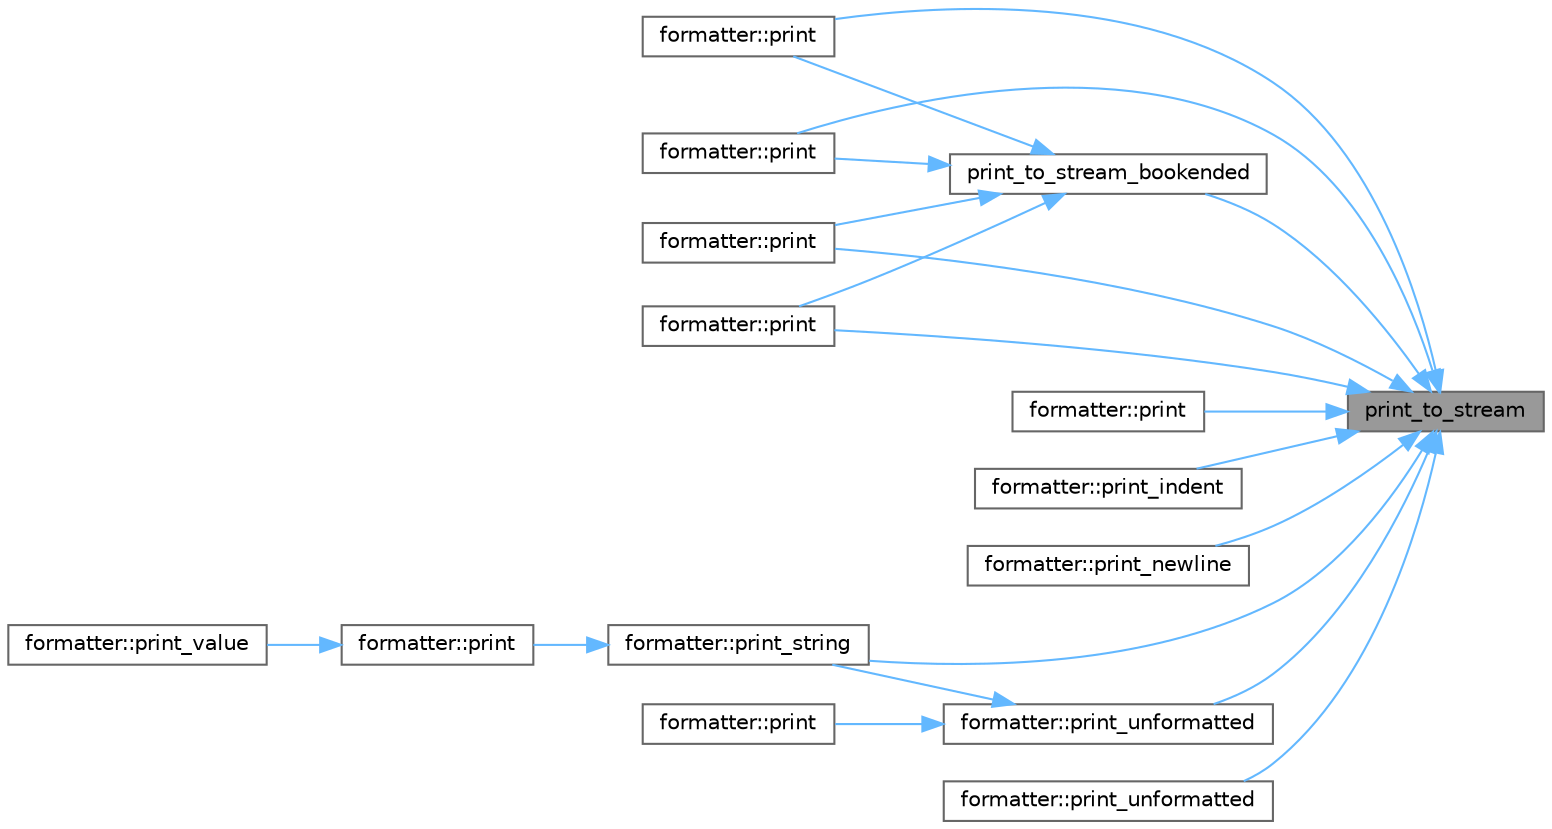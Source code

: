 digraph "print_to_stream"
{
 // LATEX_PDF_SIZE
  bgcolor="transparent";
  edge [fontname=Helvetica,fontsize=10,labelfontname=Helvetica,labelfontsize=10];
  node [fontname=Helvetica,fontsize=10,shape=box,height=0.2,width=0.4];
  rankdir="RL";
  Node1 [id="Node000001",label="print_to_stream",height=0.2,width=0.4,color="gray40", fillcolor="grey60", style="filled", fontcolor="black",tooltip=" "];
  Node1 -> Node2 [id="edge39_Node000001_Node000002",dir="back",color="steelblue1",style="solid",tooltip=" "];
  Node2 [id="Node000002",label="formatter::print",height=0.2,width=0.4,color="grey40", fillcolor="white", style="filled",URL="$classformatter.html#a36b24402380eb2d7ea6f2126ff5d76a9",tooltip=" "];
  Node1 -> Node3 [id="edge40_Node000001_Node000003",dir="back",color="steelblue1",style="solid",tooltip=" "];
  Node3 [id="Node000003",label="formatter::print",height=0.2,width=0.4,color="grey40", fillcolor="white", style="filled",URL="$classformatter.html#a4e6520d39a69f0810deca1544448cb27",tooltip=" "];
  Node1 -> Node4 [id="edge41_Node000001_Node000004",dir="back",color="steelblue1",style="solid",tooltip=" "];
  Node4 [id="Node000004",label="formatter::print",height=0.2,width=0.4,color="grey40", fillcolor="white", style="filled",URL="$classformatter.html#afe0bec2a0ffcd47e1b1773c451b9dc91",tooltip=" "];
  Node1 -> Node5 [id="edge42_Node000001_Node000005",dir="back",color="steelblue1",style="solid",tooltip=" "];
  Node5 [id="Node000005",label="formatter::print",height=0.2,width=0.4,color="grey40", fillcolor="white", style="filled",URL="$classformatter.html#aa8427da2cebc4f05a0a349f4a5a4b53c",tooltip=" "];
  Node1 -> Node6 [id="edge43_Node000001_Node000006",dir="back",color="steelblue1",style="solid",tooltip=" "];
  Node6 [id="Node000006",label="formatter::print",height=0.2,width=0.4,color="grey40", fillcolor="white", style="filled",URL="$classformatter.html#a8f388e6b4e9b330054e8b43467ae512c",tooltip=" "];
  Node1 -> Node7 [id="edge44_Node000001_Node000007",dir="back",color="steelblue1",style="solid",tooltip=" "];
  Node7 [id="Node000007",label="formatter::print_indent",height=0.2,width=0.4,color="grey40", fillcolor="white", style="filled",URL="$classformatter.html#a1d909df69a5ea677e6785a97ae78d34b",tooltip=" "];
  Node1 -> Node8 [id="edge45_Node000001_Node000008",dir="back",color="steelblue1",style="solid",tooltip=" "];
  Node8 [id="Node000008",label="formatter::print_newline",height=0.2,width=0.4,color="grey40", fillcolor="white", style="filled",URL="$classformatter.html#aee9a4c087139738b82114836c20e37e4",tooltip=" "];
  Node1 -> Node9 [id="edge46_Node000001_Node000009",dir="back",color="steelblue1",style="solid",tooltip=" "];
  Node9 [id="Node000009",label="formatter::print_string",height=0.2,width=0.4,color="grey40", fillcolor="white", style="filled",URL="$classformatter.html#aa719ff784d52e86d7997982b3aa8908e",tooltip=" "];
  Node9 -> Node10 [id="edge47_Node000009_Node000010",dir="back",color="steelblue1",style="solid",tooltip=" "];
  Node10 [id="Node000010",label="formatter::print",height=0.2,width=0.4,color="grey40", fillcolor="white", style="filled",URL="$classformatter.html#aa9da40a17556dcc315a96e24cb206856",tooltip=" "];
  Node10 -> Node11 [id="edge48_Node000010_Node000011",dir="back",color="steelblue1",style="solid",tooltip=" "];
  Node11 [id="Node000011",label="formatter::print_value",height=0.2,width=0.4,color="grey40", fillcolor="white", style="filled",URL="$classformatter.html#a7881e736b09f9eca380d680f11b3e4f1",tooltip=" "];
  Node1 -> Node12 [id="edge49_Node000001_Node000012",dir="back",color="steelblue1",style="solid",tooltip=" "];
  Node12 [id="Node000012",label="print_to_stream_bookended",height=0.2,width=0.4,color="grey40", fillcolor="white", style="filled",URL="$toml_8hpp.html#aff367af5369aebb62f720b2827f37a5d",tooltip=" "];
  Node12 -> Node2 [id="edge50_Node000012_Node000002",dir="back",color="steelblue1",style="solid",tooltip=" "];
  Node12 -> Node3 [id="edge51_Node000012_Node000003",dir="back",color="steelblue1",style="solid",tooltip=" "];
  Node12 -> Node4 [id="edge52_Node000012_Node000004",dir="back",color="steelblue1",style="solid",tooltip=" "];
  Node12 -> Node6 [id="edge53_Node000012_Node000006",dir="back",color="steelblue1",style="solid",tooltip=" "];
  Node1 -> Node13 [id="edge54_Node000001_Node000013",dir="back",color="steelblue1",style="solid",tooltip=" "];
  Node13 [id="Node000013",label="formatter::print_unformatted",height=0.2,width=0.4,color="grey40", fillcolor="white", style="filled",URL="$classformatter.html#a58f997ca9e132ba8a0522be8d5709f17",tooltip=" "];
  Node13 -> Node14 [id="edge55_Node000013_Node000014",dir="back",color="steelblue1",style="solid",tooltip=" "];
  Node14 [id="Node000014",label="formatter::print",height=0.2,width=0.4,color="grey40", fillcolor="white", style="filled",URL="$classformatter.html#ac1fc3bd49f1aa40a0bfdd9170e61974b",tooltip=" "];
  Node13 -> Node9 [id="edge56_Node000013_Node000009",dir="back",color="steelblue1",style="solid",tooltip=" "];
  Node1 -> Node15 [id="edge57_Node000001_Node000015",dir="back",color="steelblue1",style="solid",tooltip=" "];
  Node15 [id="Node000015",label="formatter::print_unformatted",height=0.2,width=0.4,color="grey40", fillcolor="white", style="filled",URL="$classformatter.html#ab9a0f128e37fd169ebf0d133af50ee6f",tooltip=" "];
}
